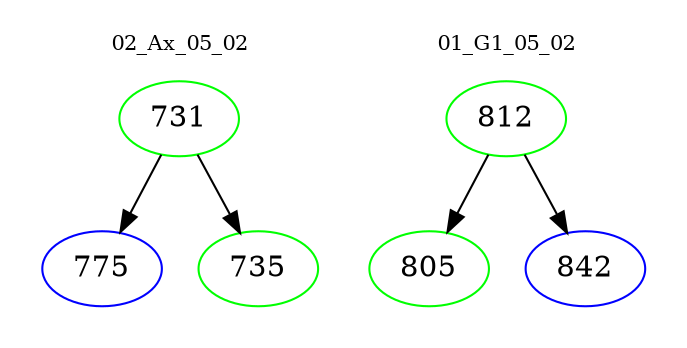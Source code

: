 digraph{
subgraph cluster_0 {
color = white
label = "02_Ax_05_02";
fontsize=10;
T0_731 [label="731", color="green"]
T0_731 -> T0_775 [color="black"]
T0_775 [label="775", color="blue"]
T0_731 -> T0_735 [color="black"]
T0_735 [label="735", color="green"]
}
subgraph cluster_1 {
color = white
label = "01_G1_05_02";
fontsize=10;
T1_812 [label="812", color="green"]
T1_812 -> T1_805 [color="black"]
T1_805 [label="805", color="green"]
T1_812 -> T1_842 [color="black"]
T1_842 [label="842", color="blue"]
}
}
